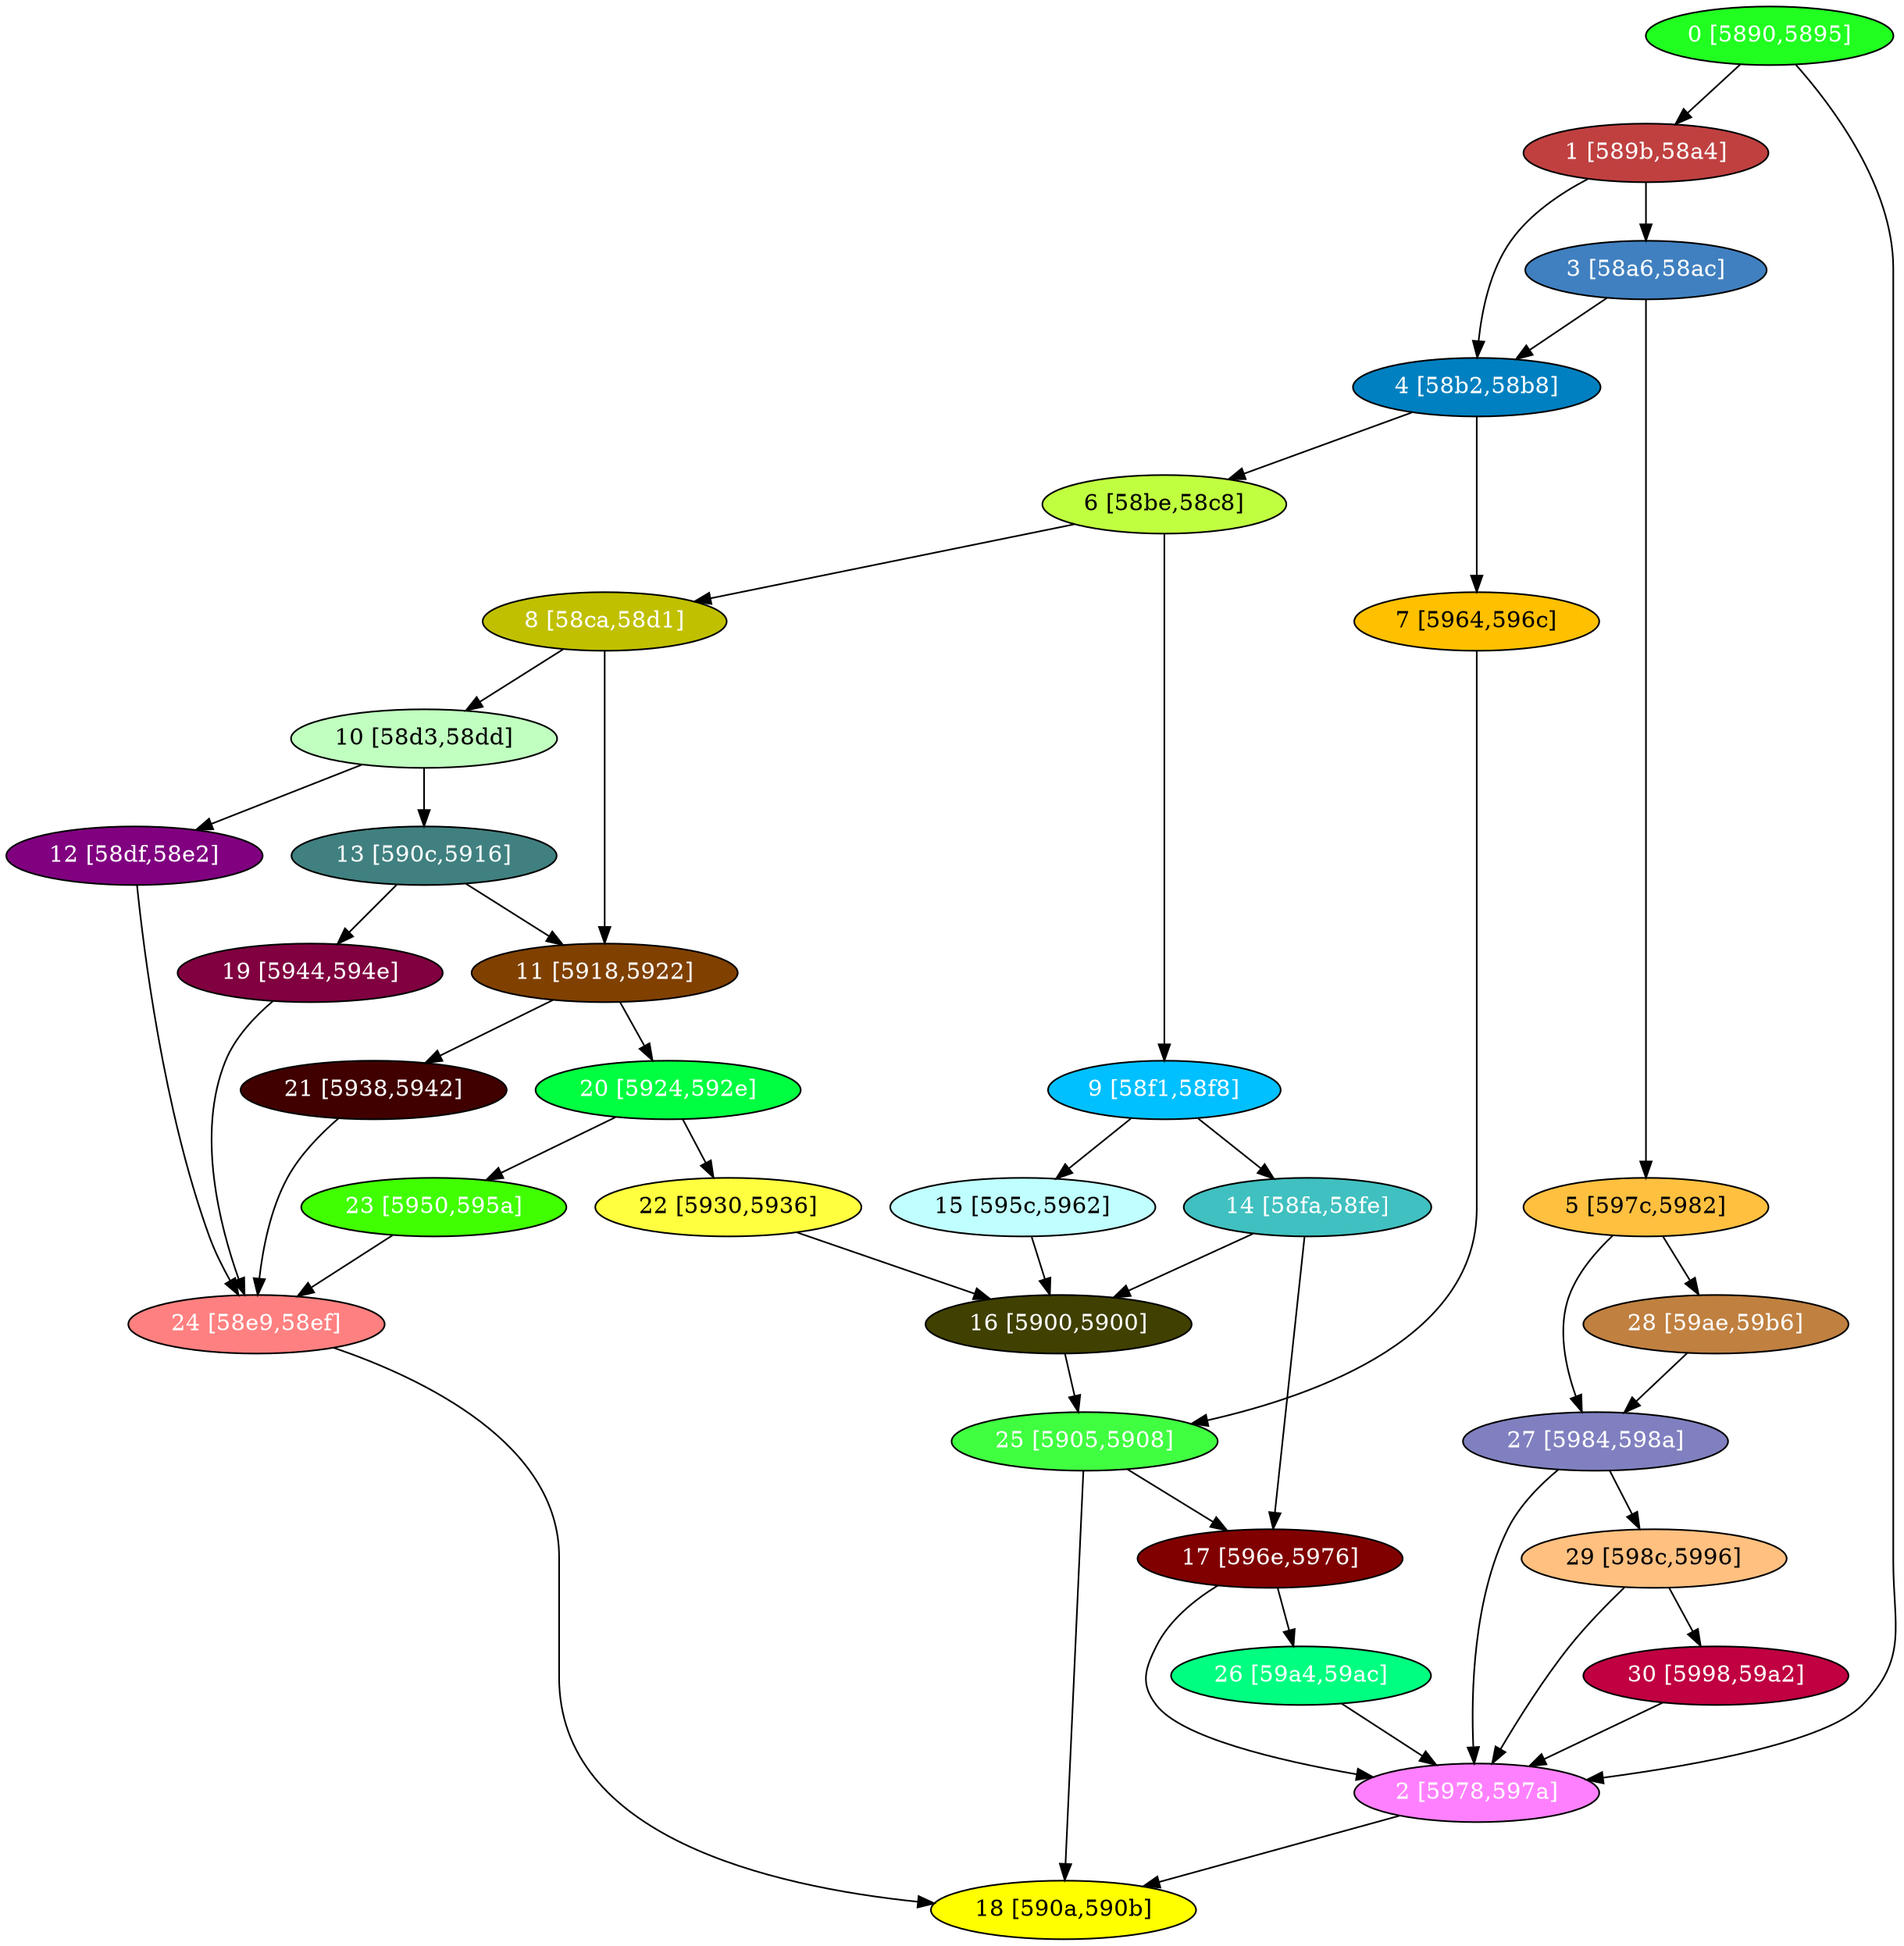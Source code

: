 diGraph libnss3{
	libnss3_0  [style=filled fillcolor="#20FF20" fontcolor="#ffffff" shape=oval label="0 [5890,5895]"]
	libnss3_1  [style=filled fillcolor="#C04040" fontcolor="#ffffff" shape=oval label="1 [589b,58a4]"]
	libnss3_2  [style=filled fillcolor="#FF80FF" fontcolor="#ffffff" shape=oval label="2 [5978,597a]"]
	libnss3_3  [style=filled fillcolor="#4080C0" fontcolor="#ffffff" shape=oval label="3 [58a6,58ac]"]
	libnss3_4  [style=filled fillcolor="#0080C0" fontcolor="#ffffff" shape=oval label="4 [58b2,58b8]"]
	libnss3_5  [style=filled fillcolor="#FFC040" fontcolor="#000000" shape=oval label="5 [597c,5982]"]
	libnss3_6  [style=filled fillcolor="#C0FF40" fontcolor="#000000" shape=oval label="6 [58be,58c8]"]
	libnss3_7  [style=filled fillcolor="#FFC000" fontcolor="#000000" shape=oval label="7 [5964,596c]"]
	libnss3_8  [style=filled fillcolor="#C0C000" fontcolor="#ffffff" shape=oval label="8 [58ca,58d1]"]
	libnss3_9  [style=filled fillcolor="#00C0FF" fontcolor="#ffffff" shape=oval label="9 [58f1,58f8]"]
	libnss3_a  [style=filled fillcolor="#C0FFC0" fontcolor="#000000" shape=oval label="10 [58d3,58dd]"]
	libnss3_b  [style=filled fillcolor="#804000" fontcolor="#ffffff" shape=oval label="11 [5918,5922]"]
	libnss3_c  [style=filled fillcolor="#800080" fontcolor="#ffffff" shape=oval label="12 [58df,58e2]"]
	libnss3_d  [style=filled fillcolor="#408080" fontcolor="#ffffff" shape=oval label="13 [590c,5916]"]
	libnss3_e  [style=filled fillcolor="#40C0C0" fontcolor="#ffffff" shape=oval label="14 [58fa,58fe]"]
	libnss3_f  [style=filled fillcolor="#C0FFFF" fontcolor="#000000" shape=oval label="15 [595c,5962]"]
	libnss3_10  [style=filled fillcolor="#404000" fontcolor="#ffffff" shape=oval label="16 [5900,5900]"]
	libnss3_11  [style=filled fillcolor="#800000" fontcolor="#ffffff" shape=oval label="17 [596e,5976]"]
	libnss3_12  [style=filled fillcolor="#FFFF00" fontcolor="#000000" shape=oval label="18 [590a,590b]"]
	libnss3_13  [style=filled fillcolor="#800040" fontcolor="#ffffff" shape=oval label="19 [5944,594e]"]
	libnss3_14  [style=filled fillcolor="#00FF40" fontcolor="#ffffff" shape=oval label="20 [5924,592e]"]
	libnss3_15  [style=filled fillcolor="#400000" fontcolor="#ffffff" shape=oval label="21 [5938,5942]"]
	libnss3_16  [style=filled fillcolor="#FFFF40" fontcolor="#000000" shape=oval label="22 [5930,5936]"]
	libnss3_17  [style=filled fillcolor="#40FF00" fontcolor="#ffffff" shape=oval label="23 [5950,595a]"]
	libnss3_18  [style=filled fillcolor="#FF8080" fontcolor="#ffffff" shape=oval label="24 [58e9,58ef]"]
	libnss3_19  [style=filled fillcolor="#40FF40" fontcolor="#ffffff" shape=oval label="25 [5905,5908]"]
	libnss3_1a  [style=filled fillcolor="#00FF80" fontcolor="#ffffff" shape=oval label="26 [59a4,59ac]"]
	libnss3_1b  [style=filled fillcolor="#8080C0" fontcolor="#ffffff" shape=oval label="27 [5984,598a]"]
	libnss3_1c  [style=filled fillcolor="#C08040" fontcolor="#ffffff" shape=oval label="28 [59ae,59b6]"]
	libnss3_1d  [style=filled fillcolor="#FFC080" fontcolor="#000000" shape=oval label="29 [598c,5996]"]
	libnss3_1e  [style=filled fillcolor="#C00040" fontcolor="#ffffff" shape=oval label="30 [5998,59a2]"]

	libnss3_0 -> libnss3_1
	libnss3_0 -> libnss3_2
	libnss3_1 -> libnss3_3
	libnss3_1 -> libnss3_4
	libnss3_2 -> libnss3_12
	libnss3_3 -> libnss3_4
	libnss3_3 -> libnss3_5
	libnss3_4 -> libnss3_6
	libnss3_4 -> libnss3_7
	libnss3_5 -> libnss3_1b
	libnss3_5 -> libnss3_1c
	libnss3_6 -> libnss3_8
	libnss3_6 -> libnss3_9
	libnss3_7 -> libnss3_19
	libnss3_8 -> libnss3_a
	libnss3_8 -> libnss3_b
	libnss3_9 -> libnss3_e
	libnss3_9 -> libnss3_f
	libnss3_a -> libnss3_c
	libnss3_a -> libnss3_d
	libnss3_b -> libnss3_14
	libnss3_b -> libnss3_15
	libnss3_c -> libnss3_18
	libnss3_d -> libnss3_b
	libnss3_d -> libnss3_13
	libnss3_e -> libnss3_10
	libnss3_e -> libnss3_11
	libnss3_f -> libnss3_10
	libnss3_10 -> libnss3_19
	libnss3_11 -> libnss3_2
	libnss3_11 -> libnss3_1a
	libnss3_13 -> libnss3_18
	libnss3_14 -> libnss3_16
	libnss3_14 -> libnss3_17
	libnss3_15 -> libnss3_18
	libnss3_16 -> libnss3_10
	libnss3_17 -> libnss3_18
	libnss3_18 -> libnss3_12
	libnss3_19 -> libnss3_11
	libnss3_19 -> libnss3_12
	libnss3_1a -> libnss3_2
	libnss3_1b -> libnss3_2
	libnss3_1b -> libnss3_1d
	libnss3_1c -> libnss3_1b
	libnss3_1d -> libnss3_2
	libnss3_1d -> libnss3_1e
	libnss3_1e -> libnss3_2
}
